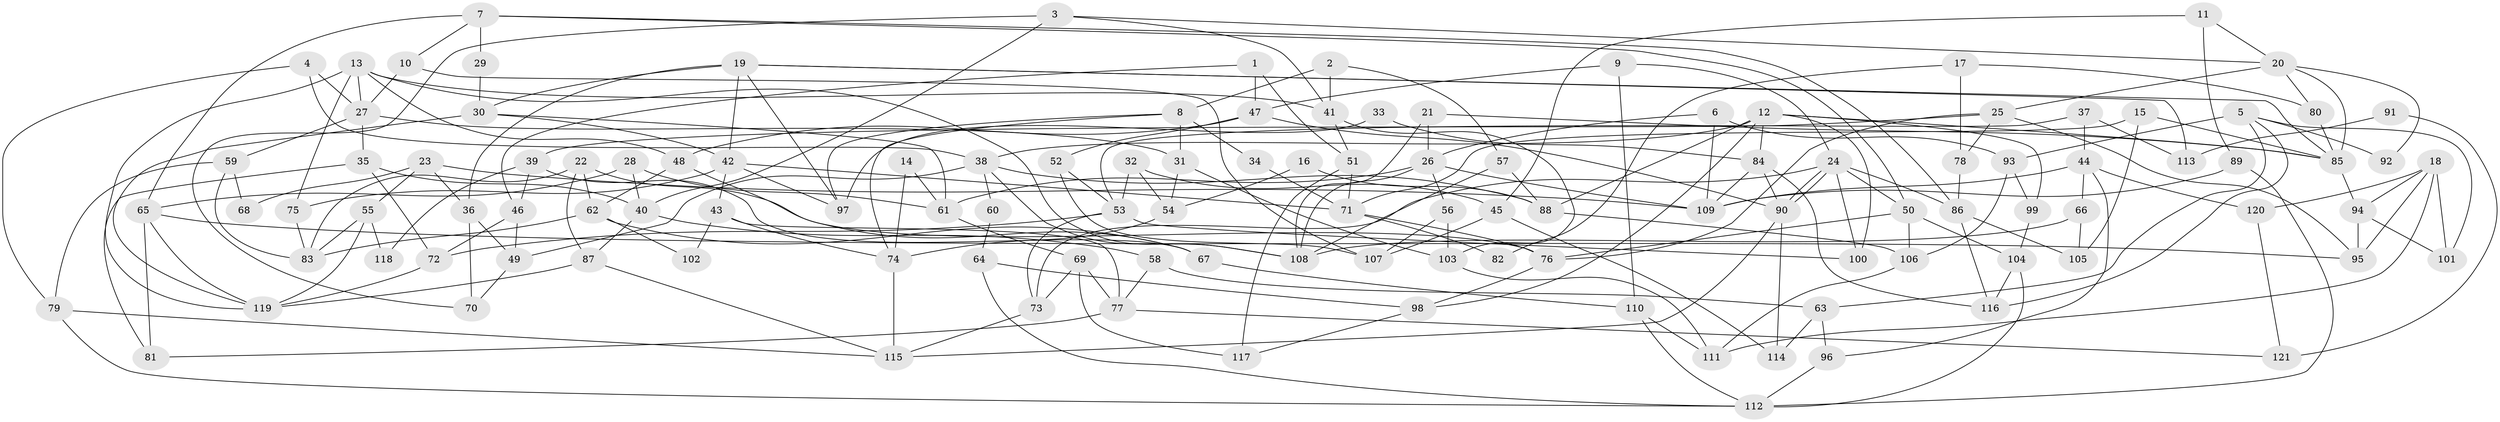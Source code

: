// Generated by graph-tools (version 1.1) at 2025/36/03/09/25 02:36:25]
// undirected, 121 vertices, 242 edges
graph export_dot {
graph [start="1"]
  node [color=gray90,style=filled];
  1;
  2;
  3;
  4;
  5;
  6;
  7;
  8;
  9;
  10;
  11;
  12;
  13;
  14;
  15;
  16;
  17;
  18;
  19;
  20;
  21;
  22;
  23;
  24;
  25;
  26;
  27;
  28;
  29;
  30;
  31;
  32;
  33;
  34;
  35;
  36;
  37;
  38;
  39;
  40;
  41;
  42;
  43;
  44;
  45;
  46;
  47;
  48;
  49;
  50;
  51;
  52;
  53;
  54;
  55;
  56;
  57;
  58;
  59;
  60;
  61;
  62;
  63;
  64;
  65;
  66;
  67;
  68;
  69;
  70;
  71;
  72;
  73;
  74;
  75;
  76;
  77;
  78;
  79;
  80;
  81;
  82;
  83;
  84;
  85;
  86;
  87;
  88;
  89;
  90;
  91;
  92;
  93;
  94;
  95;
  96;
  97;
  98;
  99;
  100;
  101;
  102;
  103;
  104;
  105;
  106;
  107;
  108;
  109;
  110;
  111;
  112;
  113;
  114;
  115;
  116;
  117;
  118;
  119;
  120;
  121;
  1 -- 46;
  1 -- 47;
  1 -- 51;
  2 -- 41;
  2 -- 57;
  2 -- 8;
  3 -- 40;
  3 -- 20;
  3 -- 41;
  3 -- 70;
  4 -- 79;
  4 -- 27;
  4 -- 38;
  5 -- 101;
  5 -- 93;
  5 -- 63;
  5 -- 92;
  5 -- 116;
  6 -- 26;
  6 -- 109;
  6 -- 93;
  7 -- 50;
  7 -- 86;
  7 -- 10;
  7 -- 29;
  7 -- 65;
  8 -- 74;
  8 -- 31;
  8 -- 34;
  8 -- 97;
  9 -- 24;
  9 -- 110;
  9 -- 47;
  10 -- 107;
  10 -- 27;
  11 -- 20;
  11 -- 89;
  11 -- 45;
  12 -- 38;
  12 -- 100;
  12 -- 84;
  12 -- 85;
  12 -- 88;
  12 -- 98;
  12 -- 99;
  13 -- 48;
  13 -- 41;
  13 -- 27;
  13 -- 75;
  13 -- 108;
  13 -- 119;
  14 -- 61;
  14 -- 74;
  15 -- 85;
  15 -- 71;
  15 -- 105;
  16 -- 54;
  16 -- 88;
  17 -- 78;
  17 -- 80;
  17 -- 82;
  18 -- 94;
  18 -- 95;
  18 -- 101;
  18 -- 111;
  18 -- 120;
  19 -- 42;
  19 -- 30;
  19 -- 36;
  19 -- 85;
  19 -- 97;
  19 -- 113;
  20 -- 25;
  20 -- 85;
  20 -- 80;
  20 -- 92;
  21 -- 26;
  21 -- 85;
  21 -- 108;
  22 -- 76;
  22 -- 87;
  22 -- 62;
  22 -- 83;
  23 -- 109;
  23 -- 36;
  23 -- 55;
  23 -- 68;
  24 -- 73;
  24 -- 90;
  24 -- 90;
  24 -- 50;
  24 -- 86;
  24 -- 100;
  25 -- 39;
  25 -- 76;
  25 -- 78;
  25 -- 95;
  26 -- 108;
  26 -- 61;
  26 -- 56;
  26 -- 109;
  27 -- 31;
  27 -- 35;
  27 -- 59;
  28 -- 65;
  28 -- 40;
  28 -- 61;
  29 -- 30;
  30 -- 42;
  30 -- 119;
  30 -- 61;
  31 -- 54;
  31 -- 103;
  32 -- 53;
  32 -- 45;
  32 -- 54;
  33 -- 97;
  33 -- 84;
  34 -- 71;
  35 -- 40;
  35 -- 72;
  35 -- 81;
  36 -- 70;
  36 -- 49;
  37 -- 44;
  37 -- 53;
  37 -- 113;
  38 -- 108;
  38 -- 49;
  38 -- 60;
  38 -- 88;
  39 -- 46;
  39 -- 67;
  39 -- 118;
  40 -- 58;
  40 -- 87;
  41 -- 103;
  41 -- 51;
  42 -- 75;
  42 -- 97;
  42 -- 43;
  42 -- 71;
  43 -- 77;
  43 -- 74;
  43 -- 102;
  44 -- 96;
  44 -- 109;
  44 -- 66;
  44 -- 120;
  45 -- 107;
  45 -- 114;
  46 -- 72;
  46 -- 49;
  47 -- 90;
  47 -- 48;
  47 -- 52;
  48 -- 62;
  48 -- 67;
  49 -- 70;
  50 -- 106;
  50 -- 76;
  50 -- 104;
  51 -- 71;
  51 -- 117;
  52 -- 53;
  52 -- 107;
  53 -- 73;
  53 -- 72;
  53 -- 100;
  54 -- 74;
  55 -- 83;
  55 -- 118;
  55 -- 119;
  56 -- 103;
  56 -- 107;
  57 -- 108;
  57 -- 88;
  58 -- 77;
  58 -- 63;
  59 -- 83;
  59 -- 68;
  59 -- 79;
  60 -- 64;
  61 -- 69;
  62 -- 67;
  62 -- 83;
  62 -- 102;
  63 -- 114;
  63 -- 96;
  64 -- 112;
  64 -- 98;
  65 -- 119;
  65 -- 81;
  65 -- 95;
  66 -- 108;
  66 -- 105;
  67 -- 110;
  69 -- 117;
  69 -- 73;
  69 -- 77;
  71 -- 76;
  71 -- 82;
  72 -- 119;
  73 -- 115;
  74 -- 115;
  75 -- 83;
  76 -- 98;
  77 -- 81;
  77 -- 121;
  78 -- 86;
  79 -- 115;
  79 -- 112;
  80 -- 85;
  84 -- 116;
  84 -- 90;
  84 -- 109;
  85 -- 94;
  86 -- 105;
  86 -- 116;
  87 -- 115;
  87 -- 119;
  88 -- 106;
  89 -- 112;
  89 -- 109;
  90 -- 114;
  90 -- 115;
  91 -- 121;
  91 -- 113;
  93 -- 99;
  93 -- 106;
  94 -- 95;
  94 -- 101;
  96 -- 112;
  98 -- 117;
  99 -- 104;
  103 -- 111;
  104 -- 116;
  104 -- 112;
  106 -- 111;
  110 -- 112;
  110 -- 111;
  120 -- 121;
}
